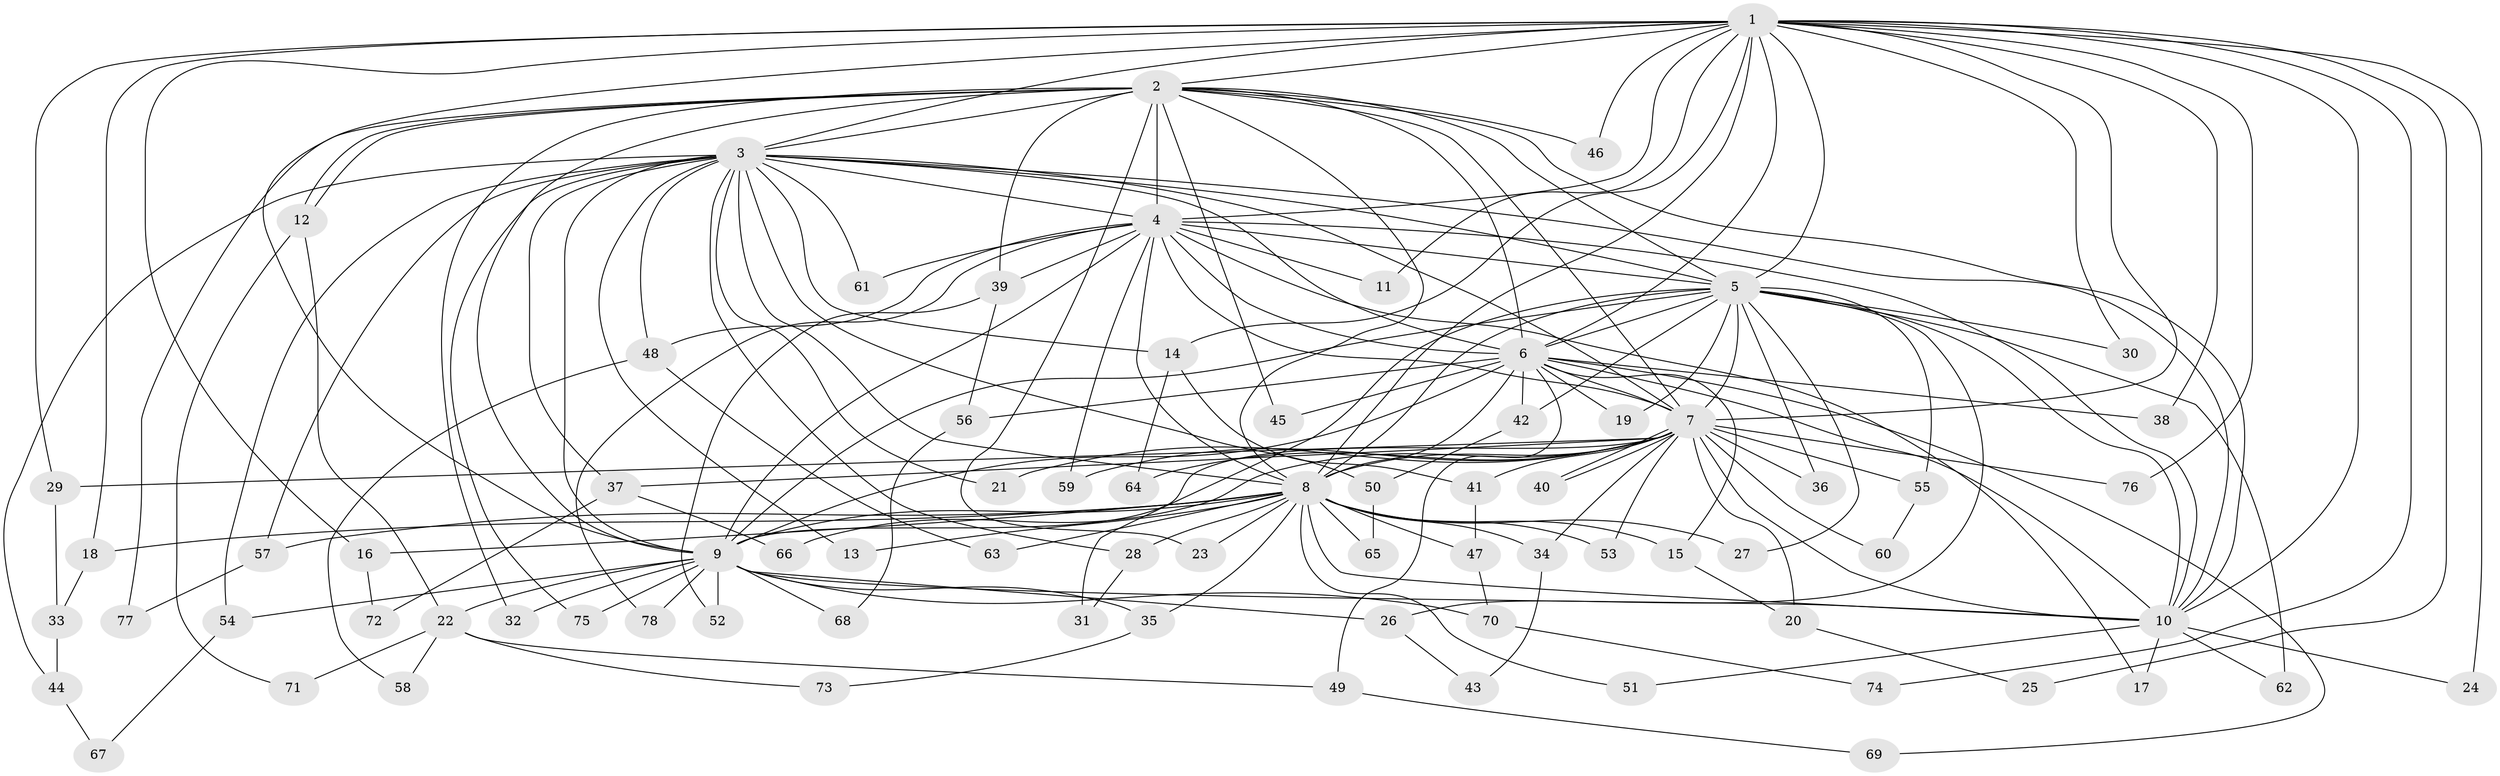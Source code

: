 // coarse degree distribution, {17: 0.016666666666666666, 23: 0.016666666666666666, 19: 0.016666666666666666, 15: 0.016666666666666666, 14: 0.016666666666666666, 30: 0.016666666666666666, 20: 0.016666666666666666, 2: 0.5, 7: 0.016666666666666666, 5: 0.016666666666666666, 3: 0.26666666666666666, 1: 0.03333333333333333, 4: 0.05}
// Generated by graph-tools (version 1.1) at 2025/23/03/03/25 07:23:39]
// undirected, 78 vertices, 181 edges
graph export_dot {
graph [start="1"]
  node [color=gray90,style=filled];
  1;
  2;
  3;
  4;
  5;
  6;
  7;
  8;
  9;
  10;
  11;
  12;
  13;
  14;
  15;
  16;
  17;
  18;
  19;
  20;
  21;
  22;
  23;
  24;
  25;
  26;
  27;
  28;
  29;
  30;
  31;
  32;
  33;
  34;
  35;
  36;
  37;
  38;
  39;
  40;
  41;
  42;
  43;
  44;
  45;
  46;
  47;
  48;
  49;
  50;
  51;
  52;
  53;
  54;
  55;
  56;
  57;
  58;
  59;
  60;
  61;
  62;
  63;
  64;
  65;
  66;
  67;
  68;
  69;
  70;
  71;
  72;
  73;
  74;
  75;
  76;
  77;
  78;
  1 -- 2;
  1 -- 3;
  1 -- 4;
  1 -- 5;
  1 -- 6;
  1 -- 7;
  1 -- 8;
  1 -- 9;
  1 -- 10;
  1 -- 11;
  1 -- 14;
  1 -- 16;
  1 -- 18;
  1 -- 24;
  1 -- 25;
  1 -- 29;
  1 -- 30;
  1 -- 38;
  1 -- 46;
  1 -- 74;
  1 -- 76;
  2 -- 3;
  2 -- 4;
  2 -- 5;
  2 -- 6;
  2 -- 7;
  2 -- 8;
  2 -- 9;
  2 -- 10;
  2 -- 12;
  2 -- 12;
  2 -- 23;
  2 -- 32;
  2 -- 39;
  2 -- 45;
  2 -- 46;
  2 -- 77;
  3 -- 4;
  3 -- 5;
  3 -- 6;
  3 -- 7;
  3 -- 8;
  3 -- 9;
  3 -- 10;
  3 -- 13;
  3 -- 14;
  3 -- 21;
  3 -- 28;
  3 -- 37;
  3 -- 44;
  3 -- 48;
  3 -- 50;
  3 -- 54;
  3 -- 57;
  3 -- 61;
  3 -- 75;
  4 -- 5;
  4 -- 6;
  4 -- 7;
  4 -- 8;
  4 -- 9;
  4 -- 10;
  4 -- 11;
  4 -- 17;
  4 -- 39;
  4 -- 48;
  4 -- 59;
  4 -- 61;
  4 -- 78;
  5 -- 6;
  5 -- 7;
  5 -- 8;
  5 -- 9;
  5 -- 10;
  5 -- 19;
  5 -- 26;
  5 -- 27;
  5 -- 30;
  5 -- 31;
  5 -- 36;
  5 -- 42;
  5 -- 55;
  5 -- 62;
  6 -- 7;
  6 -- 8;
  6 -- 9;
  6 -- 10;
  6 -- 15;
  6 -- 19;
  6 -- 38;
  6 -- 42;
  6 -- 45;
  6 -- 49;
  6 -- 56;
  6 -- 69;
  7 -- 8;
  7 -- 9;
  7 -- 10;
  7 -- 20;
  7 -- 21;
  7 -- 29;
  7 -- 34;
  7 -- 36;
  7 -- 37;
  7 -- 40;
  7 -- 40;
  7 -- 41;
  7 -- 53;
  7 -- 55;
  7 -- 59;
  7 -- 60;
  7 -- 64;
  7 -- 66;
  7 -- 76;
  8 -- 9;
  8 -- 10;
  8 -- 13;
  8 -- 15;
  8 -- 16;
  8 -- 18;
  8 -- 23;
  8 -- 27;
  8 -- 28;
  8 -- 34;
  8 -- 35;
  8 -- 47;
  8 -- 51;
  8 -- 53;
  8 -- 57;
  8 -- 63;
  8 -- 65;
  9 -- 10;
  9 -- 22;
  9 -- 26;
  9 -- 32;
  9 -- 35;
  9 -- 52;
  9 -- 54;
  9 -- 68;
  9 -- 70;
  9 -- 75;
  9 -- 78;
  10 -- 17;
  10 -- 24;
  10 -- 51;
  10 -- 62;
  12 -- 22;
  12 -- 71;
  14 -- 41;
  14 -- 64;
  15 -- 20;
  16 -- 72;
  18 -- 33;
  20 -- 25;
  22 -- 49;
  22 -- 58;
  22 -- 71;
  22 -- 73;
  26 -- 43;
  28 -- 31;
  29 -- 33;
  33 -- 44;
  34 -- 43;
  35 -- 73;
  37 -- 66;
  37 -- 72;
  39 -- 52;
  39 -- 56;
  41 -- 47;
  42 -- 50;
  44 -- 67;
  47 -- 70;
  48 -- 58;
  48 -- 63;
  49 -- 69;
  50 -- 65;
  54 -- 67;
  55 -- 60;
  56 -- 68;
  57 -- 77;
  70 -- 74;
}
